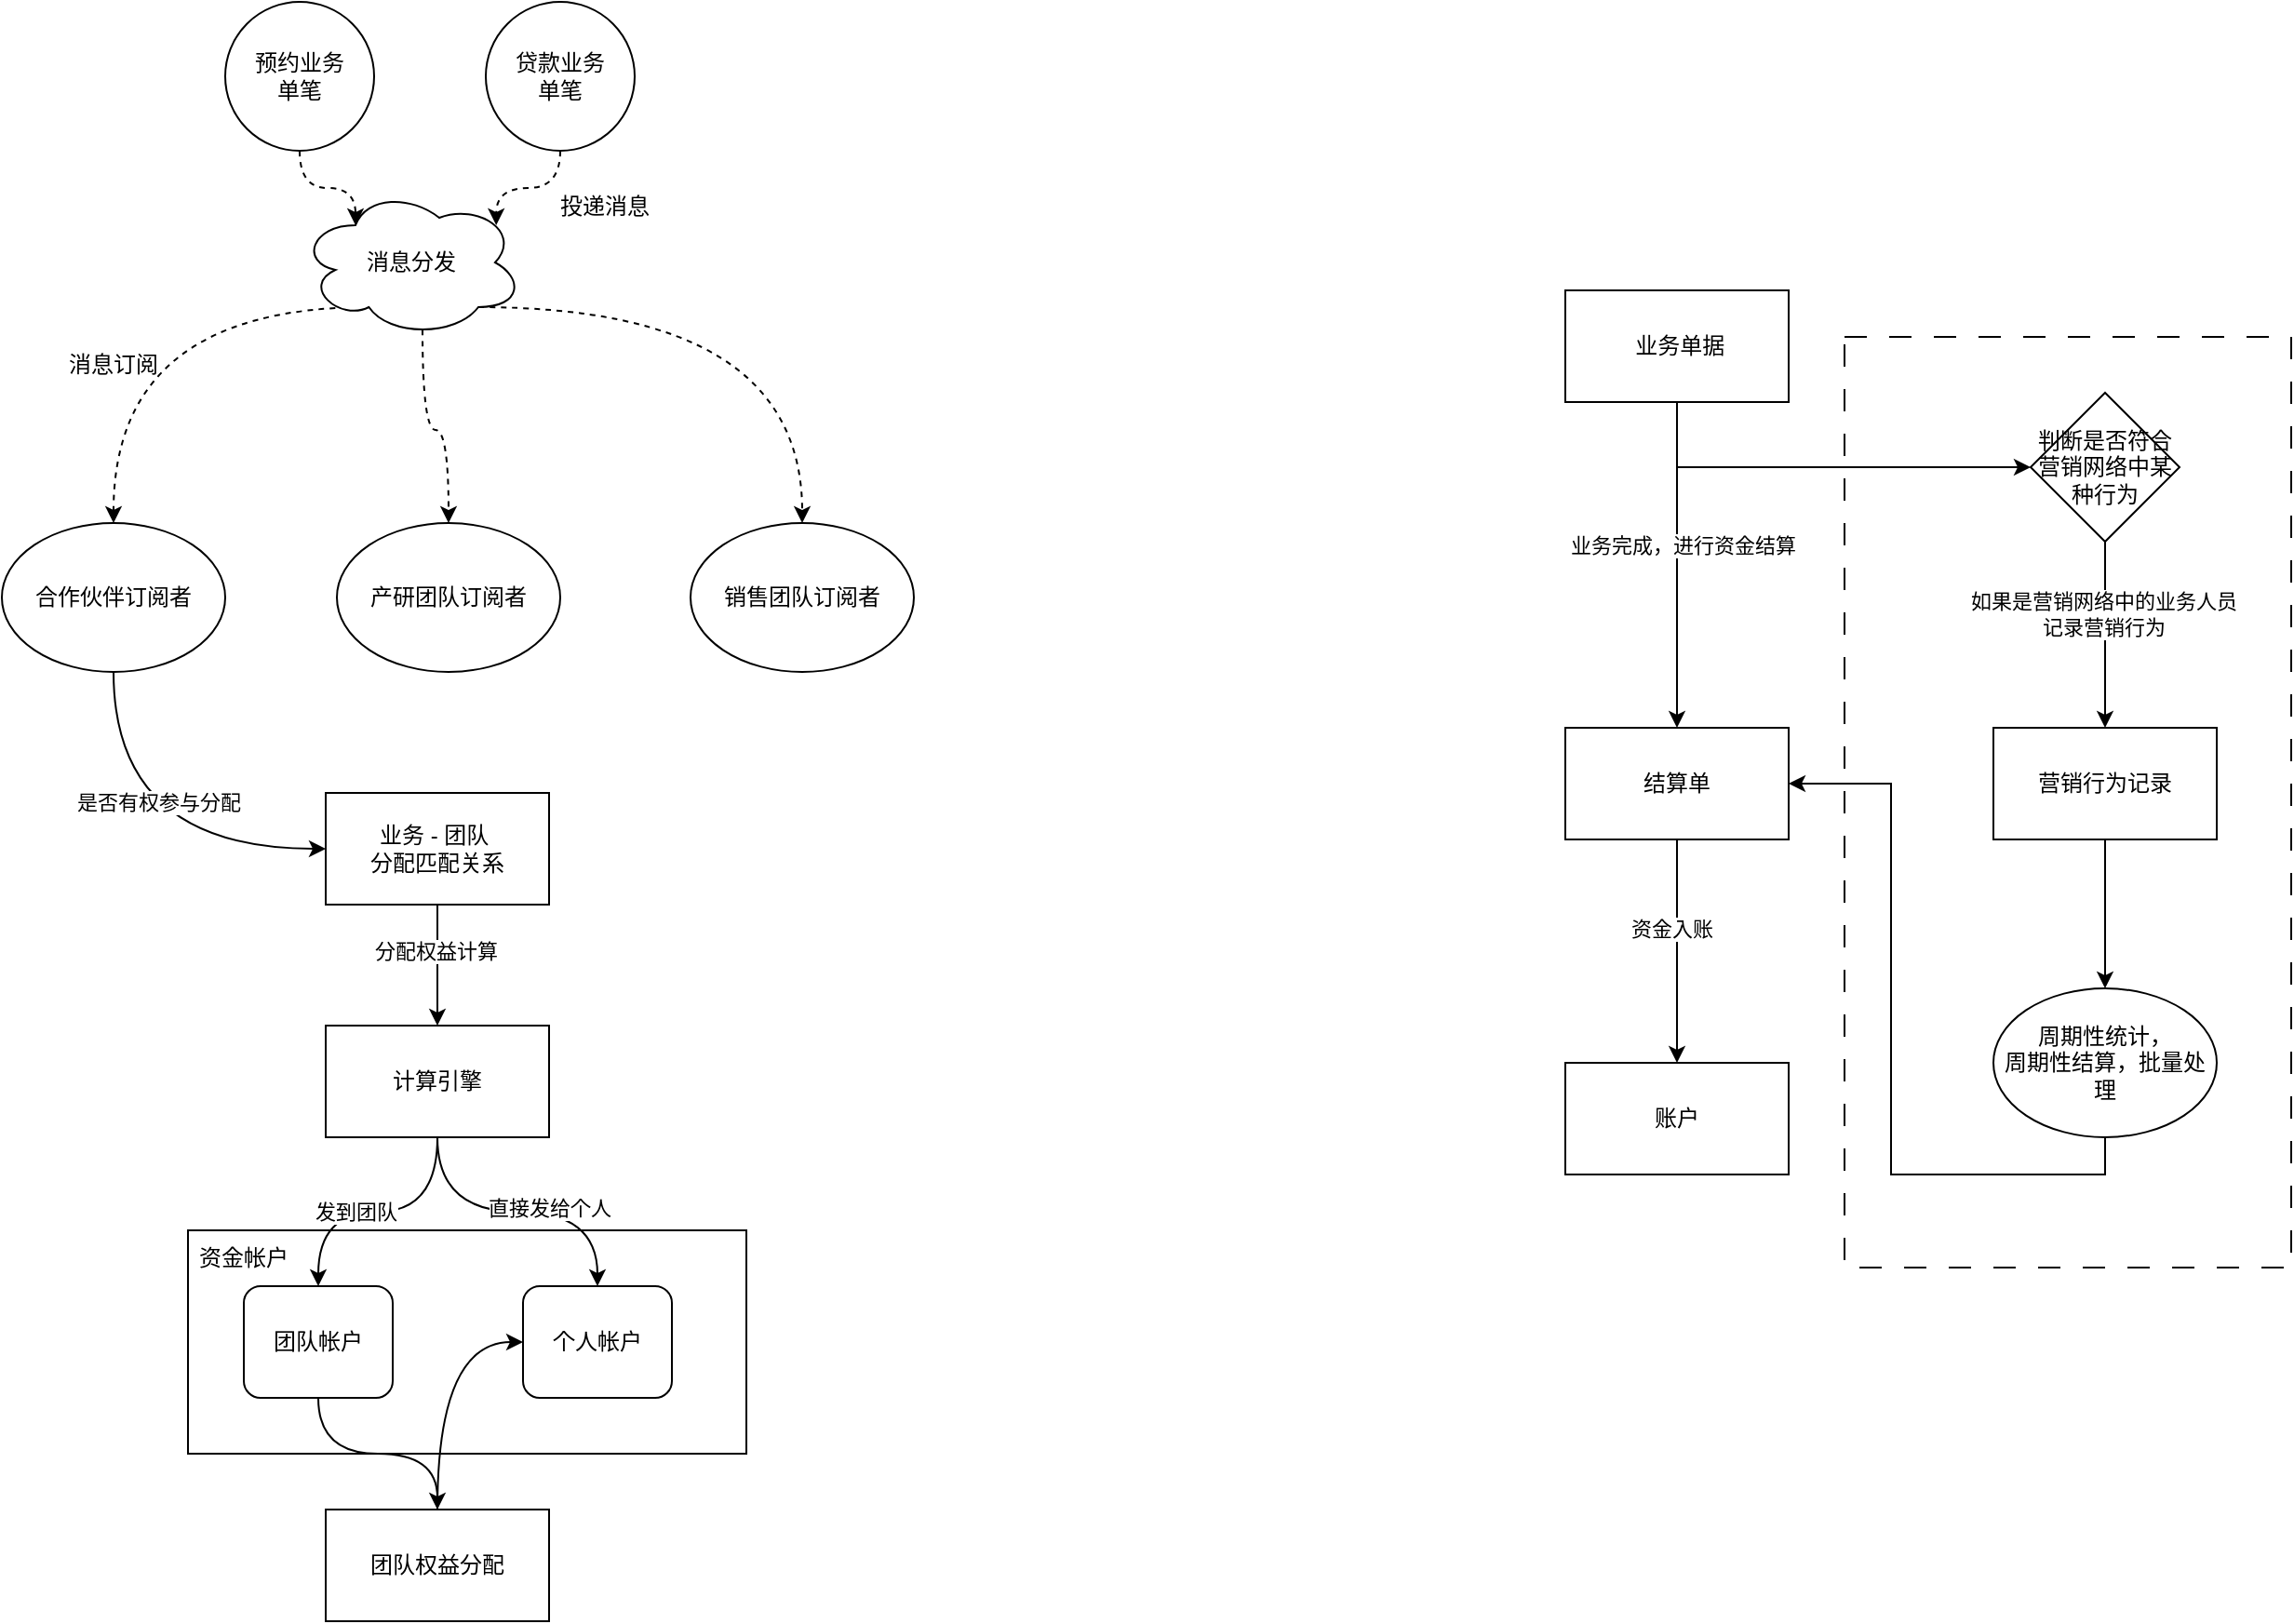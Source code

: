 <mxfile version="25.0.3">
  <diagram name="Page-1" id="8XZ3gF0Q84vZPwahlIGi">
    <mxGraphModel dx="2052" dy="1174" grid="0" gridSize="10" guides="1" tooltips="1" connect="1" arrows="1" fold="1" page="1" pageScale="1" pageWidth="827" pageHeight="1169" math="0" shadow="0">
      <root>
        <mxCell id="0" />
        <mxCell id="1" parent="0" />
        <mxCell id="v_RPokdGoFpY5z3luKLL-58" value="" style="rounded=0;whiteSpace=wrap;html=1;dashed=1;dashPattern=12 12;" vertex="1" parent="1">
          <mxGeometry x="1080" y="280" width="240" height="500" as="geometry" />
        </mxCell>
        <mxCell id="v_RPokdGoFpY5z3luKLL-25" value="" style="rounded=0;whiteSpace=wrap;html=1;" vertex="1" parent="1">
          <mxGeometry x="190" y="760" width="300" height="120" as="geometry" />
        </mxCell>
        <mxCell id="v_RPokdGoFpY5z3luKLL-1" value="预约业务&lt;div&gt;单笔&lt;/div&gt;" style="ellipse;whiteSpace=wrap;html=1;aspect=fixed;" vertex="1" parent="1">
          <mxGeometry x="210" y="100" width="80" height="80" as="geometry" />
        </mxCell>
        <mxCell id="v_RPokdGoFpY5z3luKLL-2" value="贷款业务&lt;div&gt;单笔&lt;/div&gt;" style="ellipse;whiteSpace=wrap;html=1;aspect=fixed;" vertex="1" parent="1">
          <mxGeometry x="350" y="100" width="80" height="80" as="geometry" />
        </mxCell>
        <mxCell id="v_RPokdGoFpY5z3luKLL-11" style="edgeStyle=orthogonalEdgeStyle;rounded=0;orthogonalLoop=1;jettySize=auto;html=1;exitX=0.31;exitY=0.8;exitDx=0;exitDy=0;exitPerimeter=0;entryX=0.5;entryY=0;entryDx=0;entryDy=0;curved=1;dashed=1;" edge="1" parent="1" source="v_RPokdGoFpY5z3luKLL-3" target="v_RPokdGoFpY5z3luKLL-8">
          <mxGeometry relative="1" as="geometry" />
        </mxCell>
        <mxCell id="v_RPokdGoFpY5z3luKLL-13" style="edgeStyle=orthogonalEdgeStyle;rounded=0;orthogonalLoop=1;jettySize=auto;html=1;exitX=0.55;exitY=0.95;exitDx=0;exitDy=0;exitPerimeter=0;entryX=0.5;entryY=0;entryDx=0;entryDy=0;curved=1;dashed=1;" edge="1" parent="1" source="v_RPokdGoFpY5z3luKLL-3" target="v_RPokdGoFpY5z3luKLL-9">
          <mxGeometry relative="1" as="geometry" />
        </mxCell>
        <mxCell id="v_RPokdGoFpY5z3luKLL-14" style="edgeStyle=orthogonalEdgeStyle;rounded=0;orthogonalLoop=1;jettySize=auto;html=1;exitX=0.8;exitY=0.8;exitDx=0;exitDy=0;exitPerimeter=0;curved=1;dashed=1;" edge="1" parent="1" source="v_RPokdGoFpY5z3luKLL-3" target="v_RPokdGoFpY5z3luKLL-10">
          <mxGeometry relative="1" as="geometry" />
        </mxCell>
        <mxCell id="v_RPokdGoFpY5z3luKLL-3" value="" style="ellipse;shape=cloud;whiteSpace=wrap;html=1;" vertex="1" parent="1">
          <mxGeometry x="250" y="200" width="120" height="80" as="geometry" />
        </mxCell>
        <mxCell id="v_RPokdGoFpY5z3luKLL-4" style="edgeStyle=orthogonalEdgeStyle;rounded=0;orthogonalLoop=1;jettySize=auto;html=1;exitX=0.5;exitY=1;exitDx=0;exitDy=0;entryX=0.25;entryY=0.25;entryDx=0;entryDy=0;entryPerimeter=0;curved=1;dashed=1;" edge="1" parent="1" source="v_RPokdGoFpY5z3luKLL-1" target="v_RPokdGoFpY5z3luKLL-3">
          <mxGeometry relative="1" as="geometry" />
        </mxCell>
        <mxCell id="v_RPokdGoFpY5z3luKLL-5" style="edgeStyle=orthogonalEdgeStyle;rounded=0;orthogonalLoop=1;jettySize=auto;html=1;exitX=0.5;exitY=1;exitDx=0;exitDy=0;entryX=0.88;entryY=0.25;entryDx=0;entryDy=0;entryPerimeter=0;curved=1;dashed=1;" edge="1" parent="1" source="v_RPokdGoFpY5z3luKLL-2" target="v_RPokdGoFpY5z3luKLL-3">
          <mxGeometry relative="1" as="geometry" />
        </mxCell>
        <mxCell id="v_RPokdGoFpY5z3luKLL-6" value="消息分发" style="text;html=1;align=center;verticalAlign=middle;whiteSpace=wrap;rounded=0;" vertex="1" parent="1">
          <mxGeometry x="280" y="225" width="60" height="30" as="geometry" />
        </mxCell>
        <mxCell id="v_RPokdGoFpY5z3luKLL-7" value="投递消息" style="text;html=1;align=center;verticalAlign=middle;whiteSpace=wrap;rounded=0;" vertex="1" parent="1">
          <mxGeometry x="384" y="195" width="60" height="30" as="geometry" />
        </mxCell>
        <mxCell id="v_RPokdGoFpY5z3luKLL-23" style="edgeStyle=orthogonalEdgeStyle;rounded=0;orthogonalLoop=1;jettySize=auto;html=1;exitX=0.5;exitY=1;exitDx=0;exitDy=0;entryX=0;entryY=0.5;entryDx=0;entryDy=0;curved=1;" edge="1" parent="1" source="v_RPokdGoFpY5z3luKLL-8" target="v_RPokdGoFpY5z3luKLL-15">
          <mxGeometry relative="1" as="geometry" />
        </mxCell>
        <mxCell id="v_RPokdGoFpY5z3luKLL-24" value="是否有权参与分配" style="edgeLabel;html=1;align=center;verticalAlign=middle;resizable=0;points=[];" vertex="1" connectable="0" parent="v_RPokdGoFpY5z3luKLL-23">
          <mxGeometry x="-0.33" y="24" relative="1" as="geometry">
            <mxPoint as="offset" />
          </mxGeometry>
        </mxCell>
        <mxCell id="v_RPokdGoFpY5z3luKLL-8" value="合作伙伴订阅者" style="ellipse;whiteSpace=wrap;html=1;" vertex="1" parent="1">
          <mxGeometry x="90" y="380" width="120" height="80" as="geometry" />
        </mxCell>
        <mxCell id="v_RPokdGoFpY5z3luKLL-9" value="产研团队订阅者" style="ellipse;whiteSpace=wrap;html=1;" vertex="1" parent="1">
          <mxGeometry x="270" y="380" width="120" height="80" as="geometry" />
        </mxCell>
        <mxCell id="v_RPokdGoFpY5z3luKLL-10" value="销售团队订阅者" style="ellipse;whiteSpace=wrap;html=1;" vertex="1" parent="1">
          <mxGeometry x="460" y="380" width="120" height="80" as="geometry" />
        </mxCell>
        <mxCell id="v_RPokdGoFpY5z3luKLL-12" value="消息订阅" style="text;html=1;align=center;verticalAlign=middle;whiteSpace=wrap;rounded=0;" vertex="1" parent="1">
          <mxGeometry x="120" y="280" width="60" height="30" as="geometry" />
        </mxCell>
        <mxCell id="v_RPokdGoFpY5z3luKLL-21" style="edgeStyle=orthogonalEdgeStyle;rounded=0;orthogonalLoop=1;jettySize=auto;html=1;exitX=0.5;exitY=1;exitDx=0;exitDy=0;entryX=0.5;entryY=0;entryDx=0;entryDy=0;" edge="1" parent="1" source="v_RPokdGoFpY5z3luKLL-15" target="v_RPokdGoFpY5z3luKLL-17">
          <mxGeometry relative="1" as="geometry" />
        </mxCell>
        <mxCell id="v_RPokdGoFpY5z3luKLL-22" value="分配权益计算" style="edgeLabel;html=1;align=center;verticalAlign=middle;resizable=0;points=[];" vertex="1" connectable="0" parent="v_RPokdGoFpY5z3luKLL-21">
          <mxGeometry x="-0.231" y="-1" relative="1" as="geometry">
            <mxPoint as="offset" />
          </mxGeometry>
        </mxCell>
        <mxCell id="v_RPokdGoFpY5z3luKLL-15" value="业务 - 团队&amp;nbsp;&lt;div&gt;分配匹配关系&lt;/div&gt;" style="rounded=0;whiteSpace=wrap;html=1;" vertex="1" parent="1">
          <mxGeometry x="264" y="525" width="120" height="60" as="geometry" />
        </mxCell>
        <mxCell id="v_RPokdGoFpY5z3luKLL-29" style="edgeStyle=orthogonalEdgeStyle;rounded=0;orthogonalLoop=1;jettySize=auto;html=1;exitX=0.5;exitY=1;exitDx=0;exitDy=0;curved=1;" edge="1" parent="1" source="v_RPokdGoFpY5z3luKLL-17" target="v_RPokdGoFpY5z3luKLL-28">
          <mxGeometry relative="1" as="geometry" />
        </mxCell>
        <mxCell id="v_RPokdGoFpY5z3luKLL-30" value="直接发给个人" style="edgeLabel;html=1;align=center;verticalAlign=middle;resizable=0;points=[];" vertex="1" connectable="0" parent="v_RPokdGoFpY5z3luKLL-29">
          <mxGeometry x="-0.193" y="2" relative="1" as="geometry">
            <mxPoint x="33" as="offset" />
          </mxGeometry>
        </mxCell>
        <mxCell id="v_RPokdGoFpY5z3luKLL-31" style="edgeStyle=orthogonalEdgeStyle;rounded=0;orthogonalLoop=1;jettySize=auto;html=1;exitX=0.5;exitY=1;exitDx=0;exitDy=0;entryX=0.5;entryY=0;entryDx=0;entryDy=0;curved=1;" edge="1" parent="1" source="v_RPokdGoFpY5z3luKLL-17" target="v_RPokdGoFpY5z3luKLL-27">
          <mxGeometry relative="1" as="geometry" />
        </mxCell>
        <mxCell id="v_RPokdGoFpY5z3luKLL-32" value="发到团队" style="edgeLabel;html=1;align=center;verticalAlign=middle;resizable=0;points=[];" vertex="1" connectable="0" parent="v_RPokdGoFpY5z3luKLL-31">
          <mxGeometry x="0.125" y="2" relative="1" as="geometry">
            <mxPoint x="-3" y="-2" as="offset" />
          </mxGeometry>
        </mxCell>
        <mxCell id="v_RPokdGoFpY5z3luKLL-17" value="计算引擎" style="rounded=0;whiteSpace=wrap;html=1;" vertex="1" parent="1">
          <mxGeometry x="264" y="650" width="120" height="60" as="geometry" />
        </mxCell>
        <mxCell id="v_RPokdGoFpY5z3luKLL-26" value="资金帐户" style="text;html=1;align=center;verticalAlign=middle;whiteSpace=wrap;rounded=0;" vertex="1" parent="1">
          <mxGeometry x="190" y="760" width="60" height="30" as="geometry" />
        </mxCell>
        <mxCell id="v_RPokdGoFpY5z3luKLL-35" style="edgeStyle=orthogonalEdgeStyle;rounded=0;orthogonalLoop=1;jettySize=auto;html=1;exitX=0.5;exitY=1;exitDx=0;exitDy=0;entryX=0.5;entryY=0;entryDx=0;entryDy=0;curved=1;" edge="1" parent="1" source="v_RPokdGoFpY5z3luKLL-27" target="v_RPokdGoFpY5z3luKLL-34">
          <mxGeometry relative="1" as="geometry" />
        </mxCell>
        <mxCell id="v_RPokdGoFpY5z3luKLL-27" value="团队帐户" style="rounded=1;whiteSpace=wrap;html=1;" vertex="1" parent="1">
          <mxGeometry x="220" y="790" width="80" height="60" as="geometry" />
        </mxCell>
        <mxCell id="v_RPokdGoFpY5z3luKLL-28" value="个人帐户" style="rounded=1;whiteSpace=wrap;html=1;" vertex="1" parent="1">
          <mxGeometry x="370" y="790" width="80" height="60" as="geometry" />
        </mxCell>
        <mxCell id="v_RPokdGoFpY5z3luKLL-36" style="edgeStyle=orthogonalEdgeStyle;rounded=0;orthogonalLoop=1;jettySize=auto;html=1;exitX=0.5;exitY=0;exitDx=0;exitDy=0;entryX=0;entryY=0.5;entryDx=0;entryDy=0;curved=1;" edge="1" parent="1" source="v_RPokdGoFpY5z3luKLL-34" target="v_RPokdGoFpY5z3luKLL-28">
          <mxGeometry relative="1" as="geometry" />
        </mxCell>
        <mxCell id="v_RPokdGoFpY5z3luKLL-34" value="团队权益分配" style="rounded=0;whiteSpace=wrap;html=1;" vertex="1" parent="1">
          <mxGeometry x="264" y="910" width="120" height="60" as="geometry" />
        </mxCell>
        <mxCell id="v_RPokdGoFpY5z3luKLL-42" style="edgeStyle=orthogonalEdgeStyle;rounded=0;orthogonalLoop=1;jettySize=auto;html=1;exitX=0.5;exitY=1;exitDx=0;exitDy=0;entryX=0.5;entryY=0;entryDx=0;entryDy=0;" edge="1" parent="1" source="v_RPokdGoFpY5z3luKLL-40" target="v_RPokdGoFpY5z3luKLL-41">
          <mxGeometry relative="1" as="geometry" />
        </mxCell>
        <mxCell id="v_RPokdGoFpY5z3luKLL-43" value="业务完成，进行资金结算" style="edgeLabel;html=1;align=center;verticalAlign=middle;resizable=0;points=[];" vertex="1" connectable="0" parent="v_RPokdGoFpY5z3luKLL-42">
          <mxGeometry x="-0.126" y="3" relative="1" as="geometry">
            <mxPoint as="offset" />
          </mxGeometry>
        </mxCell>
        <mxCell id="v_RPokdGoFpY5z3luKLL-49" style="edgeStyle=orthogonalEdgeStyle;rounded=0;orthogonalLoop=1;jettySize=auto;html=1;exitX=0.5;exitY=1;exitDx=0;exitDy=0;entryX=0;entryY=0.5;entryDx=0;entryDy=0;" edge="1" parent="1" source="v_RPokdGoFpY5z3luKLL-40" target="v_RPokdGoFpY5z3luKLL-48">
          <mxGeometry relative="1" as="geometry" />
        </mxCell>
        <mxCell id="v_RPokdGoFpY5z3luKLL-40" value="&amp;nbsp;业务单据" style="rounded=0;whiteSpace=wrap;html=1;" vertex="1" parent="1">
          <mxGeometry x="930" y="255" width="120" height="60" as="geometry" />
        </mxCell>
        <mxCell id="v_RPokdGoFpY5z3luKLL-53" style="edgeStyle=orthogonalEdgeStyle;rounded=0;orthogonalLoop=1;jettySize=auto;html=1;exitX=0.5;exitY=1;exitDx=0;exitDy=0;entryX=0.5;entryY=0;entryDx=0;entryDy=0;" edge="1" parent="1" source="v_RPokdGoFpY5z3luKLL-41" target="v_RPokdGoFpY5z3luKLL-52">
          <mxGeometry relative="1" as="geometry" />
        </mxCell>
        <mxCell id="v_RPokdGoFpY5z3luKLL-54" value="资金入账" style="edgeLabel;html=1;align=center;verticalAlign=middle;resizable=0;points=[];" vertex="1" connectable="0" parent="v_RPokdGoFpY5z3luKLL-53">
          <mxGeometry x="-0.191" y="-3" relative="1" as="geometry">
            <mxPoint y="-1" as="offset" />
          </mxGeometry>
        </mxCell>
        <mxCell id="v_RPokdGoFpY5z3luKLL-41" value="结算单" style="rounded=0;whiteSpace=wrap;html=1;" vertex="1" parent="1">
          <mxGeometry x="930" y="490" width="120" height="60" as="geometry" />
        </mxCell>
        <mxCell id="v_RPokdGoFpY5z3luKLL-56" style="edgeStyle=orthogonalEdgeStyle;rounded=0;orthogonalLoop=1;jettySize=auto;html=1;exitX=0.5;exitY=1;exitDx=0;exitDy=0;entryX=0.5;entryY=0;entryDx=0;entryDy=0;" edge="1" parent="1" source="v_RPokdGoFpY5z3luKLL-45" target="v_RPokdGoFpY5z3luKLL-55">
          <mxGeometry relative="1" as="geometry" />
        </mxCell>
        <mxCell id="v_RPokdGoFpY5z3luKLL-45" value="营销行为记录" style="rounded=0;whiteSpace=wrap;html=1;" vertex="1" parent="1">
          <mxGeometry x="1160" y="490" width="120" height="60" as="geometry" />
        </mxCell>
        <mxCell id="v_RPokdGoFpY5z3luKLL-50" style="edgeStyle=orthogonalEdgeStyle;rounded=0;orthogonalLoop=1;jettySize=auto;html=1;exitX=0.5;exitY=1;exitDx=0;exitDy=0;entryX=0.5;entryY=0;entryDx=0;entryDy=0;" edge="1" parent="1" source="v_RPokdGoFpY5z3luKLL-48" target="v_RPokdGoFpY5z3luKLL-45">
          <mxGeometry relative="1" as="geometry" />
        </mxCell>
        <mxCell id="v_RPokdGoFpY5z3luKLL-51" value="如果是营销网络中的业务人员&lt;div&gt;记录营销行为&lt;/div&gt;" style="edgeLabel;html=1;align=center;verticalAlign=middle;resizable=0;points=[];" vertex="1" connectable="0" parent="v_RPokdGoFpY5z3luKLL-50">
          <mxGeometry x="-0.214" y="-1" relative="1" as="geometry">
            <mxPoint y="-1" as="offset" />
          </mxGeometry>
        </mxCell>
        <mxCell id="v_RPokdGoFpY5z3luKLL-48" value="判断是否符合&lt;div&gt;营销网络中某种行为&lt;/div&gt;" style="rhombus;whiteSpace=wrap;html=1;" vertex="1" parent="1">
          <mxGeometry x="1180" y="310" width="80" height="80" as="geometry" />
        </mxCell>
        <mxCell id="v_RPokdGoFpY5z3luKLL-52" value="账户" style="rounded=0;whiteSpace=wrap;html=1;" vertex="1" parent="1">
          <mxGeometry x="930" y="670" width="120" height="60" as="geometry" />
        </mxCell>
        <mxCell id="v_RPokdGoFpY5z3luKLL-57" style="edgeStyle=orthogonalEdgeStyle;rounded=0;orthogonalLoop=1;jettySize=auto;html=1;exitX=0.5;exitY=1;exitDx=0;exitDy=0;entryX=1;entryY=0.5;entryDx=0;entryDy=0;" edge="1" parent="1" source="v_RPokdGoFpY5z3luKLL-55" target="v_RPokdGoFpY5z3luKLL-41">
          <mxGeometry relative="1" as="geometry" />
        </mxCell>
        <mxCell id="v_RPokdGoFpY5z3luKLL-55" value="周期性统计，&lt;div&gt;周期性结算，批量处理&lt;/div&gt;" style="ellipse;whiteSpace=wrap;html=1;" vertex="1" parent="1">
          <mxGeometry x="1160" y="630" width="120" height="80" as="geometry" />
        </mxCell>
      </root>
    </mxGraphModel>
  </diagram>
</mxfile>
